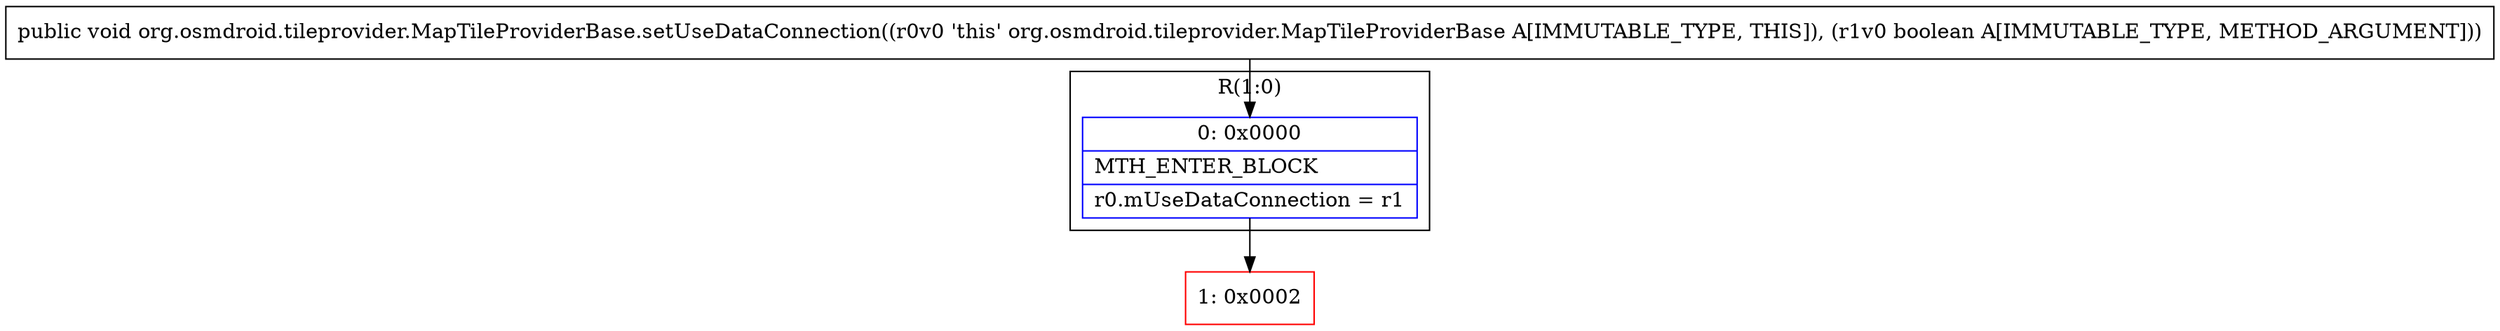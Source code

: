 digraph "CFG fororg.osmdroid.tileprovider.MapTileProviderBase.setUseDataConnection(Z)V" {
subgraph cluster_Region_834453921 {
label = "R(1:0)";
node [shape=record,color=blue];
Node_0 [shape=record,label="{0\:\ 0x0000|MTH_ENTER_BLOCK\l|r0.mUseDataConnection = r1\l}"];
}
Node_1 [shape=record,color=red,label="{1\:\ 0x0002}"];
MethodNode[shape=record,label="{public void org.osmdroid.tileprovider.MapTileProviderBase.setUseDataConnection((r0v0 'this' org.osmdroid.tileprovider.MapTileProviderBase A[IMMUTABLE_TYPE, THIS]), (r1v0 boolean A[IMMUTABLE_TYPE, METHOD_ARGUMENT])) }"];
MethodNode -> Node_0;
Node_0 -> Node_1;
}

